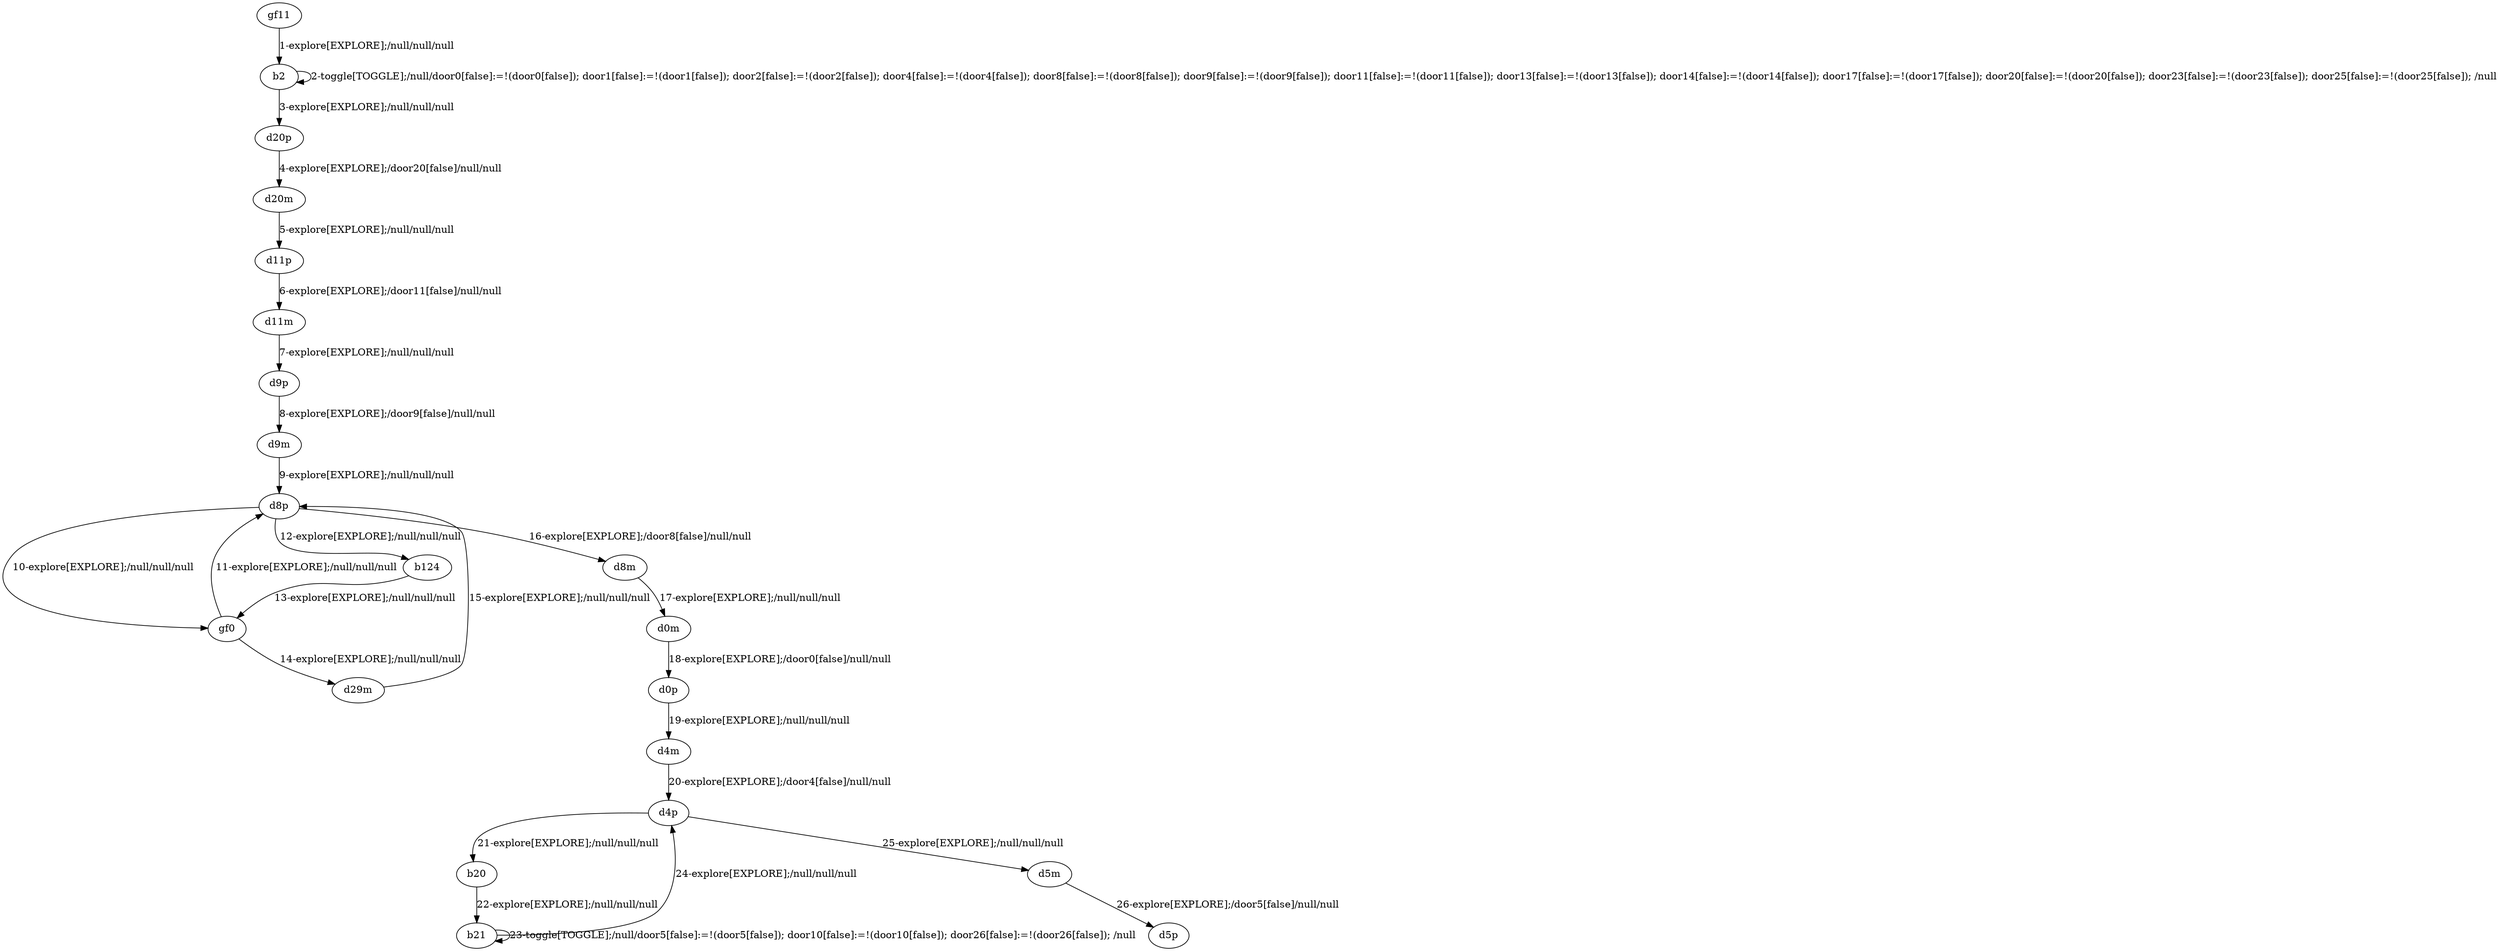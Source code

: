# Total number of goals covered by this test: 2
# gf0 --> d8p
# d8p --> b124

digraph g {
"gf11" -> "b2" [label = "1-explore[EXPLORE];/null/null/null"];
"b2" -> "b2" [label = "2-toggle[TOGGLE];/null/door0[false]:=!(door0[false]); door1[false]:=!(door1[false]); door2[false]:=!(door2[false]); door4[false]:=!(door4[false]); door8[false]:=!(door8[false]); door9[false]:=!(door9[false]); door11[false]:=!(door11[false]); door13[false]:=!(door13[false]); door14[false]:=!(door14[false]); door17[false]:=!(door17[false]); door20[false]:=!(door20[false]); door23[false]:=!(door23[false]); door25[false]:=!(door25[false]); /null"];
"b2" -> "d20p" [label = "3-explore[EXPLORE];/null/null/null"];
"d20p" -> "d20m" [label = "4-explore[EXPLORE];/door20[false]/null/null"];
"d20m" -> "d11p" [label = "5-explore[EXPLORE];/null/null/null"];
"d11p" -> "d11m" [label = "6-explore[EXPLORE];/door11[false]/null/null"];
"d11m" -> "d9p" [label = "7-explore[EXPLORE];/null/null/null"];
"d9p" -> "d9m" [label = "8-explore[EXPLORE];/door9[false]/null/null"];
"d9m" -> "d8p" [label = "9-explore[EXPLORE];/null/null/null"];
"d8p" -> "gf0" [label = "10-explore[EXPLORE];/null/null/null"];
"gf0" -> "d8p" [label = "11-explore[EXPLORE];/null/null/null"];
"d8p" -> "b124" [label = "12-explore[EXPLORE];/null/null/null"];
"b124" -> "gf0" [label = "13-explore[EXPLORE];/null/null/null"];
"gf0" -> "d29m" [label = "14-explore[EXPLORE];/null/null/null"];
"d29m" -> "d8p" [label = "15-explore[EXPLORE];/null/null/null"];
"d8p" -> "d8m" [label = "16-explore[EXPLORE];/door8[false]/null/null"];
"d8m" -> "d0m" [label = "17-explore[EXPLORE];/null/null/null"];
"d0m" -> "d0p" [label = "18-explore[EXPLORE];/door0[false]/null/null"];
"d0p" -> "d4m" [label = "19-explore[EXPLORE];/null/null/null"];
"d4m" -> "d4p" [label = "20-explore[EXPLORE];/door4[false]/null/null"];
"d4p" -> "b20" [label = "21-explore[EXPLORE];/null/null/null"];
"b20" -> "b21" [label = "22-explore[EXPLORE];/null/null/null"];
"b21" -> "b21" [label = "23-toggle[TOGGLE];/null/door5[false]:=!(door5[false]); door10[false]:=!(door10[false]); door26[false]:=!(door26[false]); /null"];
"b21" -> "d4p" [label = "24-explore[EXPLORE];/null/null/null"];
"d4p" -> "d5m" [label = "25-explore[EXPLORE];/null/null/null"];
"d5m" -> "d5p" [label = "26-explore[EXPLORE];/door5[false]/null/null"];
}